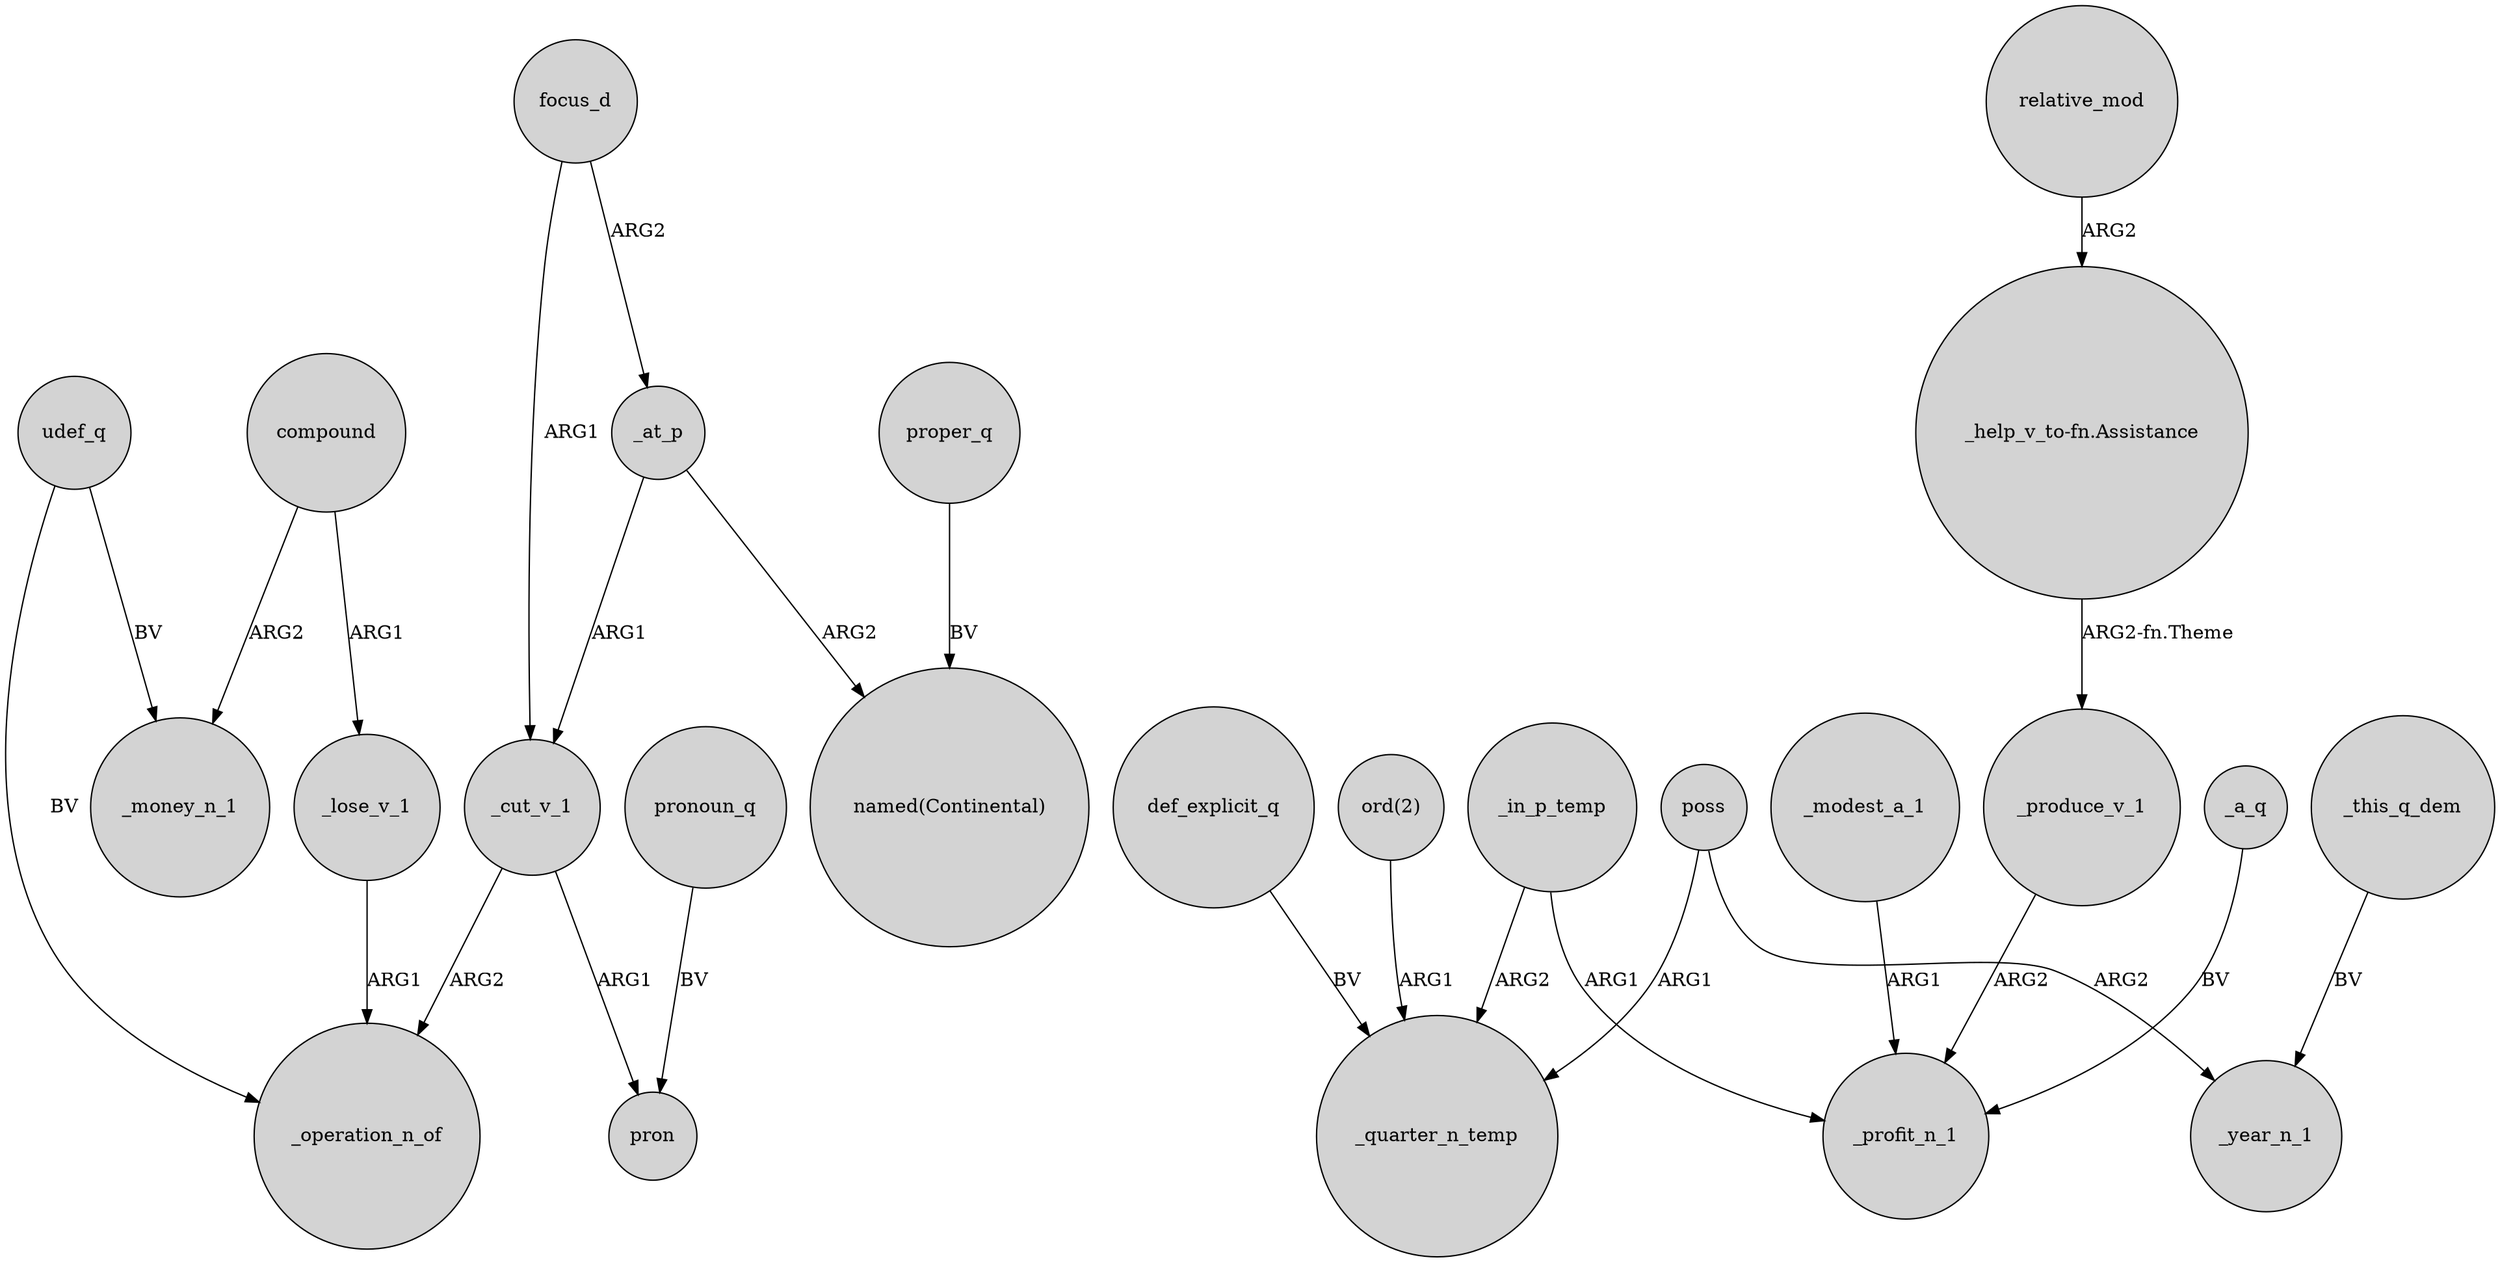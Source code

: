digraph {
	node [shape=circle style=filled]
	udef_q -> _money_n_1 [label=BV]
	_at_p -> _cut_v_1 [label=ARG1]
	def_explicit_q -> _quarter_n_temp [label=BV]
	"ord(2)" -> _quarter_n_temp [label=ARG1]
	focus_d -> _at_p [label=ARG2]
	_in_p_temp -> _quarter_n_temp [label=ARG2]
	pronoun_q -> pron [label=BV]
	compound -> _lose_v_1 [label=ARG1]
	compound -> _money_n_1 [label=ARG2]
	poss -> _year_n_1 [label=ARG2]
	proper_q -> "named(Continental)" [label=BV]
	relative_mod -> "_help_v_to-fn.Assistance" [label=ARG2]
	_in_p_temp -> _profit_n_1 [label=ARG1]
	poss -> _quarter_n_temp [label=ARG1]
	_modest_a_1 -> _profit_n_1 [label=ARG1]
	_cut_v_1 -> _operation_n_of [label=ARG2]
	_lose_v_1 -> _operation_n_of [label=ARG1]
	_cut_v_1 -> pron [label=ARG1]
	"_help_v_to-fn.Assistance" -> _produce_v_1 [label="ARG2-fn.Theme"]
	_at_p -> "named(Continental)" [label=ARG2]
	focus_d -> _cut_v_1 [label=ARG1]
	_a_q -> _profit_n_1 [label=BV]
	udef_q -> _operation_n_of [label=BV]
	_produce_v_1 -> _profit_n_1 [label=ARG2]
	_this_q_dem -> _year_n_1 [label=BV]
}
